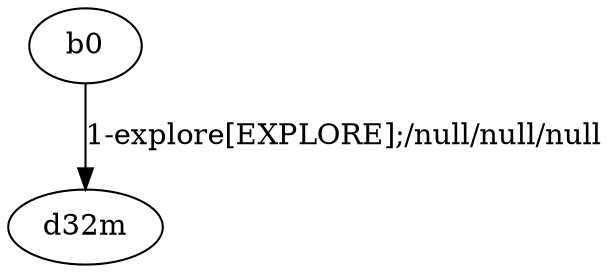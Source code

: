 # Total number of goals covered by this test: 1
# b0 --> d32m

digraph g {
"b0" -> "d32m" [label = "1-explore[EXPLORE];/null/null/null"];
}
